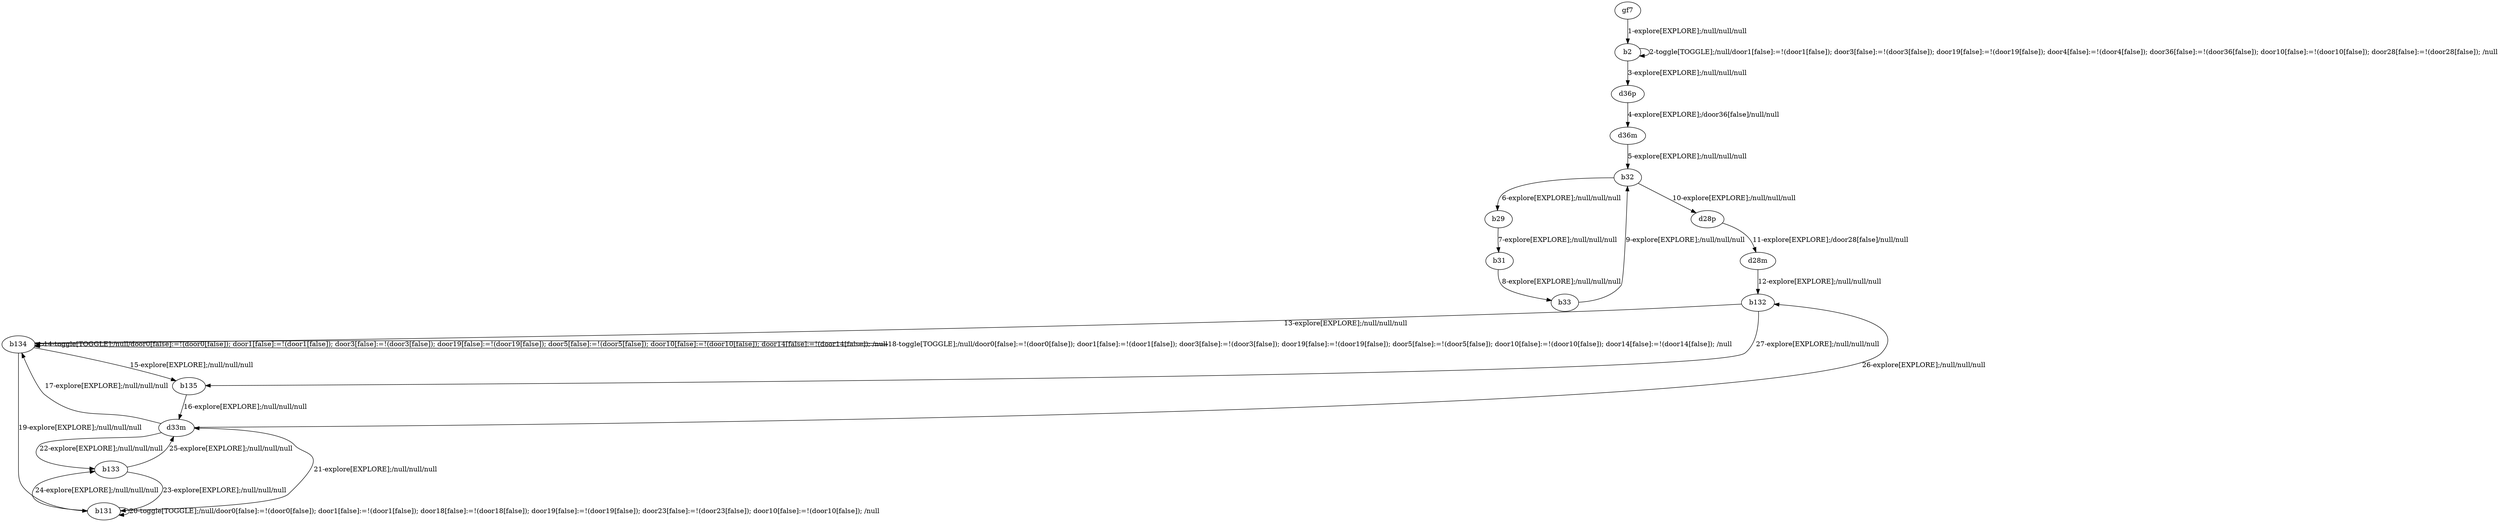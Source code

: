 # Total number of goals covered by this test: 1
# b132 --> b135

digraph g {
"gf7" -> "b2" [label = "1-explore[EXPLORE];/null/null/null"];
"b2" -> "b2" [label = "2-toggle[TOGGLE];/null/door1[false]:=!(door1[false]); door3[false]:=!(door3[false]); door19[false]:=!(door19[false]); door4[false]:=!(door4[false]); door36[false]:=!(door36[false]); door10[false]:=!(door10[false]); door28[false]:=!(door28[false]); /null"];
"b2" -> "d36p" [label = "3-explore[EXPLORE];/null/null/null"];
"d36p" -> "d36m" [label = "4-explore[EXPLORE];/door36[false]/null/null"];
"d36m" -> "b32" [label = "5-explore[EXPLORE];/null/null/null"];
"b32" -> "b29" [label = "6-explore[EXPLORE];/null/null/null"];
"b29" -> "b31" [label = "7-explore[EXPLORE];/null/null/null"];
"b31" -> "b33" [label = "8-explore[EXPLORE];/null/null/null"];
"b33" -> "b32" [label = "9-explore[EXPLORE];/null/null/null"];
"b32" -> "d28p" [label = "10-explore[EXPLORE];/null/null/null"];
"d28p" -> "d28m" [label = "11-explore[EXPLORE];/door28[false]/null/null"];
"d28m" -> "b132" [label = "12-explore[EXPLORE];/null/null/null"];
"b132" -> "b134" [label = "13-explore[EXPLORE];/null/null/null"];
"b134" -> "b134" [label = "14-toggle[TOGGLE];/null/door0[false]:=!(door0[false]); door1[false]:=!(door1[false]); door3[false]:=!(door3[false]); door19[false]:=!(door19[false]); door5[false]:=!(door5[false]); door10[false]:=!(door10[false]); door14[false]:=!(door14[false]); /null"];
"b134" -> "b135" [label = "15-explore[EXPLORE];/null/null/null"];
"b135" -> "d33m" [label = "16-explore[EXPLORE];/null/null/null"];
"d33m" -> "b134" [label = "17-explore[EXPLORE];/null/null/null"];
"b134" -> "b134" [label = "18-toggle[TOGGLE];/null/door0[false]:=!(door0[false]); door1[false]:=!(door1[false]); door3[false]:=!(door3[false]); door19[false]:=!(door19[false]); door5[false]:=!(door5[false]); door10[false]:=!(door10[false]); door14[false]:=!(door14[false]); /null"];
"b134" -> "b131" [label = "19-explore[EXPLORE];/null/null/null"];
"b131" -> "b131" [label = "20-toggle[TOGGLE];/null/door0[false]:=!(door0[false]); door1[false]:=!(door1[false]); door18[false]:=!(door18[false]); door19[false]:=!(door19[false]); door23[false]:=!(door23[false]); door10[false]:=!(door10[false]); /null"];
"b131" -> "d33m" [label = "21-explore[EXPLORE];/null/null/null"];
"d33m" -> "b133" [label = "22-explore[EXPLORE];/null/null/null"];
"b133" -> "b131" [label = "23-explore[EXPLORE];/null/null/null"];
"b131" -> "b133" [label = "24-explore[EXPLORE];/null/null/null"];
"b133" -> "d33m" [label = "25-explore[EXPLORE];/null/null/null"];
"d33m" -> "b132" [label = "26-explore[EXPLORE];/null/null/null"];
"b132" -> "b135" [label = "27-explore[EXPLORE];/null/null/null"];
}